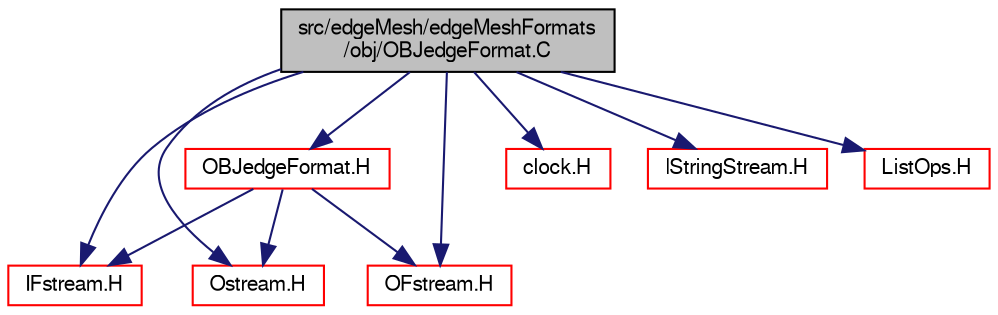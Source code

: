 digraph "src/edgeMesh/edgeMeshFormats/obj/OBJedgeFormat.C"
{
  bgcolor="transparent";
  edge [fontname="FreeSans",fontsize="10",labelfontname="FreeSans",labelfontsize="10"];
  node [fontname="FreeSans",fontsize="10",shape=record];
  Node0 [label="src/edgeMesh/edgeMeshFormats\l/obj/OBJedgeFormat.C",height=0.2,width=0.4,color="black", fillcolor="grey75", style="filled", fontcolor="black"];
  Node0 -> Node1 [color="midnightblue",fontsize="10",style="solid",fontname="FreeSans"];
  Node1 [label="OBJedgeFormat.H",height=0.2,width=0.4,color="red",URL="$a00932.html"];
  Node1 -> Node144 [color="midnightblue",fontsize="10",style="solid",fontname="FreeSans"];
  Node144 [label="IFstream.H",height=0.2,width=0.4,color="red",URL="$a09059.html"];
  Node1 -> Node35 [color="midnightblue",fontsize="10",style="solid",fontname="FreeSans"];
  Node35 [label="Ostream.H",height=0.2,width=0.4,color="red",URL="$a09098.html"];
  Node1 -> Node146 [color="midnightblue",fontsize="10",style="solid",fontname="FreeSans"];
  Node146 [label="OFstream.H",height=0.2,width=0.4,color="red",URL="$a09065.html"];
  Node0 -> Node147 [color="midnightblue",fontsize="10",style="solid",fontname="FreeSans"];
  Node147 [label="clock.H",height=0.2,width=0.4,color="red",URL="$a10205.html"];
  Node0 -> Node144 [color="midnightblue",fontsize="10",style="solid",fontname="FreeSans"];
  Node0 -> Node149 [color="midnightblue",fontsize="10",style="solid",fontname="FreeSans"];
  Node149 [label="IStringStream.H",height=0.2,width=0.4,color="red",URL="$a09209.html"];
  Node0 -> Node35 [color="midnightblue",fontsize="10",style="solid",fontname="FreeSans"];
  Node0 -> Node146 [color="midnightblue",fontsize="10",style="solid",fontname="FreeSans"];
  Node0 -> Node83 [color="midnightblue",fontsize="10",style="solid",fontname="FreeSans"];
  Node83 [label="ListOps.H",height=0.2,width=0.4,color="red",URL="$a08687.html",tooltip="Various functions to operate on Lists. "];
}
